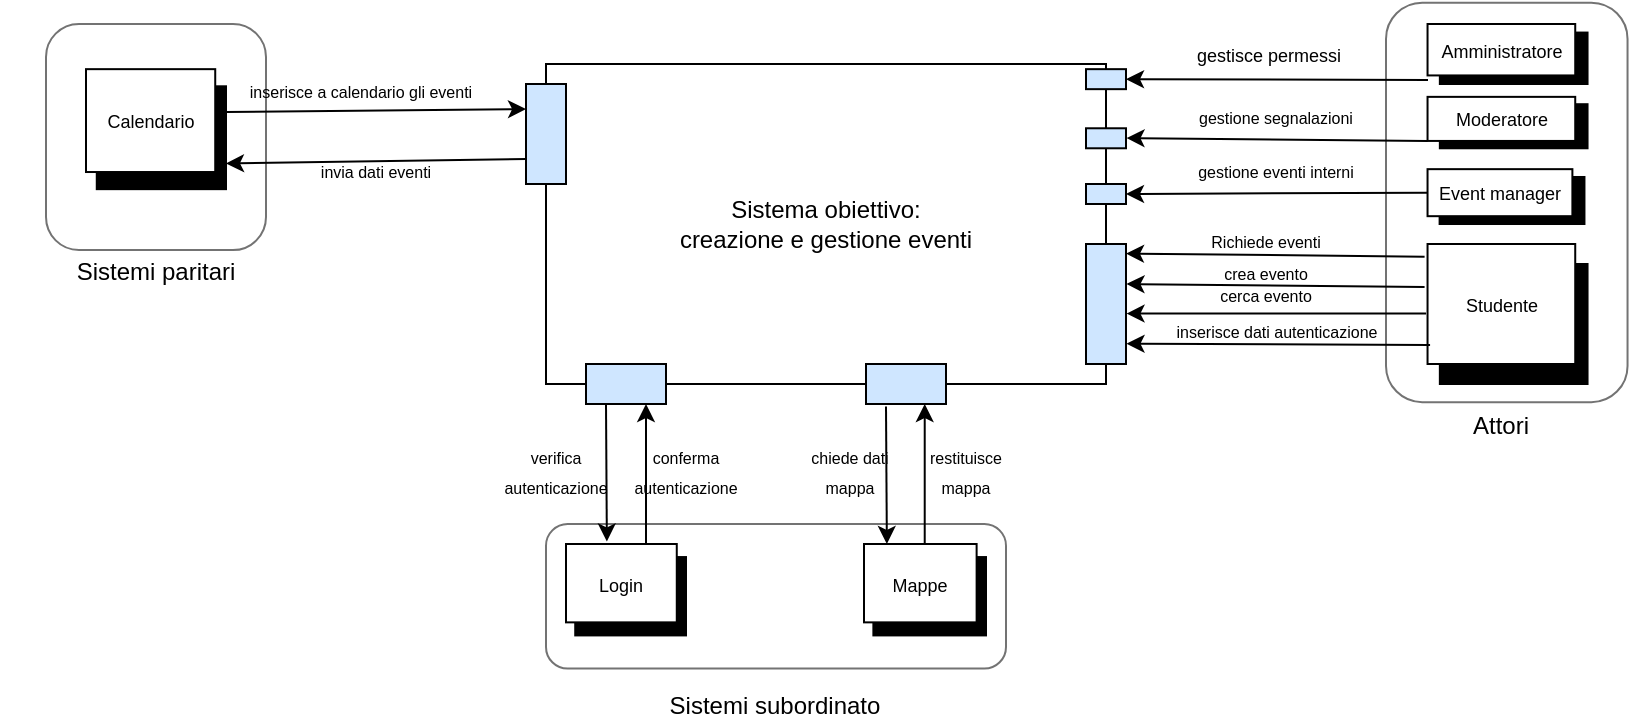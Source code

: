 <mxfile version="13.7.3" type="device"><diagram id="KGFHlMrA1GfvPfk03Ca8" name="Pagina-1"><mxGraphModel dx="262" dy="191" grid="1" gridSize="10" guides="1" tooltips="1" connect="1" arrows="1" fold="1" page="1" pageScale="1" pageWidth="827" pageHeight="1169" math="0" shadow="0"><root><mxCell id="0"/><mxCell id="1" parent="0"/><mxCell id="RQsQ7GfJx0eqEMZ06z_y-17" value="" style="rounded=1;whiteSpace=wrap;html=1;fillColor=none;strokeColor=#737373;" vertex="1" parent="1"><mxGeometry x="30" y="180" width="110" height="113.04" as="geometry"/></mxCell><mxCell id="RQsQ7GfJx0eqEMZ06z_y-127" value="" style="group" vertex="1" connectable="0" parent="1"><mxGeometry x="280" y="430" width="230" height="100" as="geometry"/></mxCell><mxCell id="RQsQ7GfJx0eqEMZ06z_y-18" value="" style="rounded=1;whiteSpace=wrap;html=1;fillColor=none;strokeColor=#737373;" vertex="1" parent="RQsQ7GfJx0eqEMZ06z_y-127"><mxGeometry width="230" height="72.309" as="geometry"/></mxCell><mxCell id="RQsQ7GfJx0eqEMZ06z_y-21" value="Sistemi subordinato" style="text;html=1;strokeColor=none;fillColor=none;align=center;verticalAlign=middle;whiteSpace=wrap;rounded=0;" vertex="1" parent="RQsQ7GfJx0eqEMZ06z_y-127"><mxGeometry x="58.69" y="81.54" width="111.034" height="18.46" as="geometry"/></mxCell><mxCell id="RQsQ7GfJx0eqEMZ06z_y-19" value="" style="rounded=1;whiteSpace=wrap;html=1;fillColor=none;strokeColor=#737373;" vertex="1" parent="1"><mxGeometry x="700" y="169.33" width="120.77" height="199.75" as="geometry"/></mxCell><mxCell id="RQsQ7GfJx0eqEMZ06z_y-1" value="Sistema obiettivo:&lt;br&gt;creazione e gestione eventi" style="rounded=0;whiteSpace=wrap;html=1;" vertex="1" parent="1"><mxGeometry x="280" y="200" width="280" height="160" as="geometry"/></mxCell><mxCell id="RQsQ7GfJx0eqEMZ06z_y-6" value="" style="rounded=0;whiteSpace=wrap;html=1;fillColor=#CFE6FF;" vertex="1" parent="1"><mxGeometry x="440" y="350" width="40" height="20" as="geometry"/></mxCell><mxCell id="RQsQ7GfJx0eqEMZ06z_y-8" value="" style="rounded=0;whiteSpace=wrap;html=1;fillColor=#CFE6FF;" vertex="1" parent="1"><mxGeometry x="300" y="350" width="40" height="20" as="geometry"/></mxCell><mxCell id="RQsQ7GfJx0eqEMZ06z_y-9" value="" style="rounded=0;whiteSpace=wrap;html=1;fillColor=#CFE6FF;" vertex="1" parent="1"><mxGeometry x="550" y="202.58" width="20" height="10" as="geometry"/></mxCell><mxCell id="RQsQ7GfJx0eqEMZ06z_y-12" value="" style="rounded=0;whiteSpace=wrap;html=1;fillColor=#CFE6FF;" vertex="1" parent="1"><mxGeometry x="550" y="232.14" width="20" height="10" as="geometry"/></mxCell><mxCell id="RQsQ7GfJx0eqEMZ06z_y-27" value="" style="group" vertex="1" connectable="0" parent="1"><mxGeometry x="290" y="440.0" width="60" height="45.71" as="geometry"/></mxCell><mxCell id="RQsQ7GfJx0eqEMZ06z_y-25" value="" style="group" vertex="1" connectable="0" parent="RQsQ7GfJx0eqEMZ06z_y-27"><mxGeometry width="60.0" height="45.71" as="geometry"/></mxCell><mxCell id="RQsQ7GfJx0eqEMZ06z_y-24" value="" style="rounded=0;whiteSpace=wrap;html=1;fillColor=#000000;" vertex="1" parent="RQsQ7GfJx0eqEMZ06z_y-25"><mxGeometry x="4.615" y="6.53" width="55.385" height="39.18" as="geometry"/></mxCell><mxCell id="RQsQ7GfJx0eqEMZ06z_y-23" value="&lt;font style=&quot;font-size: 9px&quot;&gt;Login&lt;/font&gt;" style="rounded=0;whiteSpace=wrap;html=1;" vertex="1" parent="RQsQ7GfJx0eqEMZ06z_y-25"><mxGeometry width="55.385" height="39.18" as="geometry"/></mxCell><mxCell id="RQsQ7GfJx0eqEMZ06z_y-36" value="" style="group" vertex="1" connectable="0" parent="1"><mxGeometry x="439" y="440.0" width="61" height="45.71" as="geometry"/></mxCell><mxCell id="RQsQ7GfJx0eqEMZ06z_y-37" value="" style="group" vertex="1" connectable="0" parent="RQsQ7GfJx0eqEMZ06z_y-36"><mxGeometry width="61" height="45.71" as="geometry"/></mxCell><mxCell id="RQsQ7GfJx0eqEMZ06z_y-38" value="" style="rounded=0;whiteSpace=wrap;html=1;fillColor=#000000;" vertex="1" parent="RQsQ7GfJx0eqEMZ06z_y-37"><mxGeometry x="4.692" y="6.53" width="56.308" height="39.18" as="geometry"/></mxCell><mxCell id="RQsQ7GfJx0eqEMZ06z_y-39" value="&lt;font style=&quot;font-size: 9px&quot;&gt;Mappe&lt;/font&gt;" style="rounded=0;whiteSpace=wrap;html=1;" vertex="1" parent="RQsQ7GfJx0eqEMZ06z_y-37"><mxGeometry width="56.308" height="39.18" as="geometry"/></mxCell><mxCell id="RQsQ7GfJx0eqEMZ06z_y-63" value="" style="rounded=0;whiteSpace=wrap;html=1;fillColor=#cfe6ff;" vertex="1" parent="1"><mxGeometry x="270" y="210" width="20" height="50" as="geometry"/></mxCell><mxCell id="RQsQ7GfJx0eqEMZ06z_y-70" value="&lt;font style=&quot;font-size: 7px&quot;&gt;&lt;br&gt;&lt;/font&gt;" style="edgeLabel;html=1;align=center;verticalAlign=middle;resizable=0;points=[];labelBackgroundColor=none;rotation=45;" vertex="1" connectable="0" parent="1"><mxGeometry x="245.001" y="349.998" as="geometry"><mxPoint x="-55.0" y="275.0" as="offset"/></mxGeometry></mxCell><mxCell id="RQsQ7GfJx0eqEMZ06z_y-57" value="" style="group" vertex="1" connectable="0" parent="1"><mxGeometry x="720.77" y="290" width="80" height="70" as="geometry"/></mxCell><mxCell id="RQsQ7GfJx0eqEMZ06z_y-58" value="" style="rounded=0;whiteSpace=wrap;html=1;fillColor=#000000;" vertex="1" parent="RQsQ7GfJx0eqEMZ06z_y-57"><mxGeometry x="6.154" y="10" width="73.846" height="60.0" as="geometry"/></mxCell><mxCell id="RQsQ7GfJx0eqEMZ06z_y-59" value="&lt;font style=&quot;font-size: 9px&quot;&gt;Studente&lt;/font&gt;" style="rounded=0;whiteSpace=wrap;html=1;" vertex="1" parent="RQsQ7GfJx0eqEMZ06z_y-57"><mxGeometry width="73.846" height="60.0" as="geometry"/></mxCell><mxCell id="RQsQ7GfJx0eqEMZ06z_y-82" value="" style="rounded=0;whiteSpace=wrap;html=1;fillColor=#CFE6FF;" vertex="1" parent="1"><mxGeometry x="550" y="260" width="20" height="10" as="geometry"/></mxCell><mxCell id="RQsQ7GfJx0eqEMZ06z_y-83" value="" style="rounded=0;whiteSpace=wrap;html=1;fillColor=#CFE6FF;" vertex="1" parent="1"><mxGeometry x="550" y="290" width="20" height="60" as="geometry"/></mxCell><mxCell id="RQsQ7GfJx0eqEMZ06z_y-86" value="" style="endArrow=classic;html=1;entryX=1.013;entryY=0.106;entryDx=0;entryDy=0;entryPerimeter=0;exitX=-0.02;exitY=0.359;exitDx=0;exitDy=0;exitPerimeter=0;" edge="1" parent="1" source="RQsQ7GfJx0eqEMZ06z_y-59"><mxGeometry width="50" height="50" relative="1" as="geometry"><mxPoint x="630.0" y="310" as="sourcePoint"/><mxPoint x="570.26" y="310" as="targetPoint"/></mxGeometry></mxCell><mxCell id="RQsQ7GfJx0eqEMZ06z_y-87" value="" style="endArrow=classic;html=1;entryX=1.013;entryY=0.106;entryDx=0;entryDy=0;entryPerimeter=0;exitX=-0.01;exitY=0.58;exitDx=0;exitDy=0;exitPerimeter=0;" edge="1" parent="1" source="RQsQ7GfJx0eqEMZ06z_y-59"><mxGeometry width="50" height="50" relative="1" as="geometry"><mxPoint x="630.0" y="324.8" as="sourcePoint"/><mxPoint x="570.26" y="324.8" as="targetPoint"/></mxGeometry></mxCell><mxCell id="RQsQ7GfJx0eqEMZ06z_y-89" value="" style="endArrow=classic;html=1;entryX=1.013;entryY=0.106;entryDx=0;entryDy=0;entryPerimeter=0;exitX=-0.02;exitY=0.106;exitDx=0;exitDy=0;exitPerimeter=0;" edge="1" parent="1" source="RQsQ7GfJx0eqEMZ06z_y-59"><mxGeometry width="50" height="50" relative="1" as="geometry"><mxPoint x="629.74" y="294.8" as="sourcePoint"/><mxPoint x="570.0" y="294.8" as="targetPoint"/></mxGeometry></mxCell><mxCell id="RQsQ7GfJx0eqEMZ06z_y-90" value="&lt;font style=&quot;font-size: 8px&quot;&gt;Richiede eventi&lt;/font&gt;" style="text;html=1;strokeColor=none;fillColor=none;align=center;verticalAlign=middle;whiteSpace=wrap;rounded=0;labelBackgroundColor=none;" vertex="1" parent="1"><mxGeometry x="590" y="283.04" width="100" height="10" as="geometry"/></mxCell><mxCell id="RQsQ7GfJx0eqEMZ06z_y-91" value="&lt;font style=&quot;font-size: 8px&quot;&gt;crea evento&lt;/font&gt;" style="text;html=1;strokeColor=none;fillColor=none;align=center;verticalAlign=middle;whiteSpace=wrap;rounded=0;labelBackgroundColor=none;" vertex="1" parent="1"><mxGeometry x="585" y="299.35" width="110" height="10" as="geometry"/></mxCell><mxCell id="RQsQ7GfJx0eqEMZ06z_y-92" value="&lt;font style=&quot;font-size: 8px&quot;&gt;cerca evento&lt;/font&gt;" style="text;html=1;strokeColor=none;fillColor=none;align=center;verticalAlign=middle;whiteSpace=wrap;rounded=0;labelBackgroundColor=none;" vertex="1" parent="1"><mxGeometry x="580" y="310" width="120" height="10" as="geometry"/></mxCell><mxCell id="RQsQ7GfJx0eqEMZ06z_y-94" value="" style="group" vertex="1" connectable="0" parent="1"><mxGeometry x="720.77" y="216.43" width="80" height="25.71" as="geometry"/></mxCell><mxCell id="RQsQ7GfJx0eqEMZ06z_y-75" value="" style="group" vertex="1" connectable="0" parent="RQsQ7GfJx0eqEMZ06z_y-94"><mxGeometry width="80" height="25.71" as="geometry"/></mxCell><mxCell id="RQsQ7GfJx0eqEMZ06z_y-76" value="" style="group" vertex="1" connectable="0" parent="RQsQ7GfJx0eqEMZ06z_y-75"><mxGeometry width="80" height="25.71" as="geometry"/></mxCell><mxCell id="RQsQ7GfJx0eqEMZ06z_y-77" value="" style="rounded=0;whiteSpace=wrap;html=1;fillColor=#000000;" vertex="1" parent="RQsQ7GfJx0eqEMZ06z_y-76"><mxGeometry x="6.154" y="3.673" width="73.846" height="22.037" as="geometry"/></mxCell><mxCell id="RQsQ7GfJx0eqEMZ06z_y-78" value="&lt;font style=&quot;font-size: 9px&quot;&gt;Moderatore&lt;/font&gt;" style="rounded=0;whiteSpace=wrap;html=1;" vertex="1" parent="RQsQ7GfJx0eqEMZ06z_y-76"><mxGeometry width="73.846" height="22.037" as="geometry"/></mxCell><mxCell id="RQsQ7GfJx0eqEMZ06z_y-95" value="" style="group" vertex="1" connectable="0" parent="1"><mxGeometry x="720.77" y="180" width="80" height="30" as="geometry"/></mxCell><mxCell id="RQsQ7GfJx0eqEMZ06z_y-50" value="" style="group" vertex="1" connectable="0" parent="RQsQ7GfJx0eqEMZ06z_y-95"><mxGeometry width="80" height="30" as="geometry"/></mxCell><mxCell id="RQsQ7GfJx0eqEMZ06z_y-46" value="" style="group" vertex="1" connectable="0" parent="RQsQ7GfJx0eqEMZ06z_y-50"><mxGeometry width="80" height="30" as="geometry"/></mxCell><mxCell id="RQsQ7GfJx0eqEMZ06z_y-47" value="" style="group" vertex="1" connectable="0" parent="RQsQ7GfJx0eqEMZ06z_y-46"><mxGeometry width="80" height="30" as="geometry"/></mxCell><mxCell id="RQsQ7GfJx0eqEMZ06z_y-48" value="" style="rounded=0;whiteSpace=wrap;html=1;fillColor=#000000;" vertex="1" parent="RQsQ7GfJx0eqEMZ06z_y-47"><mxGeometry x="6.154" y="4.286" width="73.846" height="25.714" as="geometry"/></mxCell><mxCell id="RQsQ7GfJx0eqEMZ06z_y-49" value="&lt;font style=&quot;font-size: 9px&quot;&gt;Amministratore&lt;/font&gt;" style="rounded=0;whiteSpace=wrap;html=1;" vertex="1" parent="RQsQ7GfJx0eqEMZ06z_y-47"><mxGeometry width="73.846" height="25.714" as="geometry"/></mxCell><mxCell id="RQsQ7GfJx0eqEMZ06z_y-96" value="" style="endArrow=classic;html=1;entryX=1;entryY=0.5;entryDx=0;entryDy=0;" edge="1" parent="1" target="RQsQ7GfJx0eqEMZ06z_y-9"><mxGeometry width="50" height="50" relative="1" as="geometry"><mxPoint x="721" y="208" as="sourcePoint"/><mxPoint x="570.26" y="214.8" as="targetPoint"/></mxGeometry></mxCell><mxCell id="RQsQ7GfJx0eqEMZ06z_y-97" value="" style="endArrow=classic;html=1;entryX=1.013;entryY=0.106;entryDx=0;entryDy=0;entryPerimeter=0;exitX=0;exitY=1;exitDx=0;exitDy=0;" edge="1" parent="1" source="RQsQ7GfJx0eqEMZ06z_y-78"><mxGeometry width="50" height="50" relative="1" as="geometry"><mxPoint x="630" y="221.526" as="sourcePoint"/><mxPoint x="570.26" y="237.04" as="targetPoint"/></mxGeometry></mxCell><mxCell id="RQsQ7GfJx0eqEMZ06z_y-98" value="" style="endArrow=classic;html=1;entryX=1;entryY=0.5;entryDx=0;entryDy=0;exitX=0;exitY=0.5;exitDx=0;exitDy=0;" edge="1" parent="1" source="RQsQ7GfJx0eqEMZ06z_y-53" target="RQsQ7GfJx0eqEMZ06z_y-82"><mxGeometry width="50" height="50" relative="1" as="geometry"><mxPoint x="629.74" y="249.998" as="sourcePoint"/><mxPoint x="570" y="254.08" as="targetPoint"/></mxGeometry></mxCell><mxCell id="RQsQ7GfJx0eqEMZ06z_y-100" value="&lt;font style=&quot;font-size: 9px&quot;&gt;&lt;font style=&quot;font-size: 9px&quot;&gt;gestisce permessi&lt;/font&gt;&lt;span style=&quot;color: rgba(0 , 0 , 0 , 0) ; font-family: monospace&quot;&gt;%3Cmx&lt;/span&gt;&lt;/font&gt;" style="text;html=1;strokeColor=none;fillColor=none;align=center;verticalAlign=middle;whiteSpace=wrap;rounded=0;labelBackgroundColor=none;" vertex="1" parent="1"><mxGeometry x="600" y="190" width="110" height="10" as="geometry"/></mxCell><mxCell id="RQsQ7GfJx0eqEMZ06z_y-107" value="" style="endArrow=classic;html=1;entryX=1.013;entryY=0.106;entryDx=0;entryDy=0;entryPerimeter=0;exitX=0.017;exitY=0.841;exitDx=0;exitDy=0;exitPerimeter=0;" edge="1" parent="1" source="RQsQ7GfJx0eqEMZ06z_y-59"><mxGeometry width="50" height="50" relative="1" as="geometry"><mxPoint x="630.0" y="339.86" as="sourcePoint"/><mxPoint x="570.26" y="339.86" as="targetPoint"/></mxGeometry></mxCell><mxCell id="RQsQ7GfJx0eqEMZ06z_y-108" value="&lt;font style=&quot;font-size: 8px ; line-height: 110%&quot;&gt;inserisce dati autenticazione&lt;/font&gt;" style="text;html=1;strokeColor=none;fillColor=none;align=center;verticalAlign=middle;whiteSpace=wrap;rounded=0;labelBackgroundColor=none;" vertex="1" parent="1"><mxGeometry x="572.5" y="320" width="145" height="25" as="geometry"/></mxCell><mxCell id="RQsQ7GfJx0eqEMZ06z_y-110" value="" style="endArrow=classic;html=1;" edge="1" parent="1"><mxGeometry width="50" height="50" relative="1" as="geometry"><mxPoint x="330" y="440" as="sourcePoint"/><mxPoint x="330" y="370" as="targetPoint"/></mxGeometry></mxCell><mxCell id="RQsQ7GfJx0eqEMZ06z_y-112" value="" style="endArrow=classic;html=1;exitX=0.25;exitY=1;exitDx=0;exitDy=0;entryX=0.369;entryY=-0.033;entryDx=0;entryDy=0;entryPerimeter=0;" edge="1" parent="1" source="RQsQ7GfJx0eqEMZ06z_y-8" target="RQsQ7GfJx0eqEMZ06z_y-23"><mxGeometry width="50" height="50" relative="1" as="geometry"><mxPoint x="370" y="460" as="sourcePoint"/><mxPoint x="420" y="410" as="targetPoint"/></mxGeometry></mxCell><mxCell id="RQsQ7GfJx0eqEMZ06z_y-113" value="&lt;font style=&quot;font-size: 8px&quot;&gt;conferma autenticazione&lt;/font&gt;" style="text;html=1;strokeColor=none;fillColor=none;align=center;verticalAlign=middle;whiteSpace=wrap;rounded=0;dashed=1;dashPattern=1 1;labelBackgroundColor=none;" vertex="1" parent="1"><mxGeometry x="330" y="392.58" width="40" height="20" as="geometry"/></mxCell><mxCell id="RQsQ7GfJx0eqEMZ06z_y-114" value="&lt;font style=&quot;font-size: 8px&quot;&gt;verifica autenticazione&lt;/font&gt;" style="text;html=1;strokeColor=none;fillColor=none;align=center;verticalAlign=middle;whiteSpace=wrap;rounded=0;dashed=1;dashPattern=1 1;labelBackgroundColor=none;" vertex="1" parent="1"><mxGeometry x="265" y="392.58" width="40" height="20" as="geometry"/></mxCell><mxCell id="RQsQ7GfJx0eqEMZ06z_y-116" value="" style="endArrow=classic;html=1;exitX=0.25;exitY=1;exitDx=0;exitDy=0;entryX=0.369;entryY=-0.033;entryDx=0;entryDy=0;entryPerimeter=0;" edge="1" parent="1"><mxGeometry width="50" height="50" relative="1" as="geometry"><mxPoint x="450" y="371.29" as="sourcePoint"/><mxPoint x="450.437" y="439.997" as="targetPoint"/></mxGeometry></mxCell><mxCell id="RQsQ7GfJx0eqEMZ06z_y-117" value="&lt;font style=&quot;font-size: 8px&quot;&gt;chiede dati mappa&lt;/font&gt;" style="text;html=1;strokeColor=none;fillColor=none;align=center;verticalAlign=middle;whiteSpace=wrap;rounded=0;dashed=1;dashPattern=1 1;labelBackgroundColor=none;" vertex="1" parent="1"><mxGeometry x="410" y="392.58" width="44" height="20" as="geometry"/></mxCell><mxCell id="RQsQ7GfJx0eqEMZ06z_y-118" value="" style="endArrow=classic;html=1;" edge="1" parent="1"><mxGeometry width="50" height="50" relative="1" as="geometry"><mxPoint x="469.36" y="440" as="sourcePoint"/><mxPoint x="469.36" y="370" as="targetPoint"/></mxGeometry></mxCell><mxCell id="RQsQ7GfJx0eqEMZ06z_y-119" value="&lt;font style=&quot;font-size: 8px&quot;&gt;restituisce mappa&lt;/font&gt;" style="text;html=1;strokeColor=none;fillColor=none;align=center;verticalAlign=middle;whiteSpace=wrap;rounded=0;dashed=1;dashPattern=1 1;labelBackgroundColor=none;" vertex="1" parent="1"><mxGeometry x="470" y="392.58" width="40" height="20" as="geometry"/></mxCell><mxCell id="RQsQ7GfJx0eqEMZ06z_y-122" value="" style="endArrow=classic;html=1;exitX=1;exitY=0.25;exitDx=0;exitDy=0;entryX=0;entryY=0.25;entryDx=0;entryDy=0;" edge="1" parent="1" source="RQsQ7GfJx0eqEMZ06z_y-30" target="RQsQ7GfJx0eqEMZ06z_y-63"><mxGeometry width="50" height="50" relative="1" as="geometry"><mxPoint x="220" y="270" as="sourcePoint"/><mxPoint x="270" y="220" as="targetPoint"/></mxGeometry></mxCell><mxCell id="RQsQ7GfJx0eqEMZ06z_y-124" value="&lt;font style=&quot;font-size: 8px&quot;&gt;inserisce a calendario gli eventi&lt;/font&gt;" style="text;html=1;strokeColor=none;fillColor=none;align=center;verticalAlign=middle;whiteSpace=wrap;rounded=0;dashed=1;dashPattern=1 1;labelBackgroundColor=none;" vertex="1" parent="1"><mxGeometry x="110" y="202.58" width="155" height="20" as="geometry"/></mxCell><mxCell id="RQsQ7GfJx0eqEMZ06z_y-125" value="" style="endArrow=classic;html=1;exitX=0;exitY=0.75;exitDx=0;exitDy=0;entryX=1;entryY=0.75;entryDx=0;entryDy=0;" edge="1" parent="1" source="RQsQ7GfJx0eqEMZ06z_y-63" target="RQsQ7GfJx0eqEMZ06z_y-30"><mxGeometry width="50" height="50" relative="1" as="geometry"><mxPoint x="200.0" y="234.009" as="sourcePoint"/><mxPoint x="280.0" y="232.5" as="targetPoint"/></mxGeometry></mxCell><mxCell id="RQsQ7GfJx0eqEMZ06z_y-126" value="&lt;font style=&quot;font-size: 8px&quot;&gt;invia dati eventi&lt;/font&gt;" style="text;html=1;strokeColor=none;fillColor=none;align=center;verticalAlign=middle;whiteSpace=wrap;rounded=0;dashed=1;dashPattern=1 1;labelBackgroundColor=none;" vertex="1" parent="1"><mxGeometry x="140" y="242.58" width="110" height="20" as="geometry"/></mxCell><mxCell id="RQsQ7GfJx0eqEMZ06z_y-22" value="Sistemi paritari" style="text;html=1;strokeColor=none;fillColor=none;align=center;verticalAlign=middle;whiteSpace=wrap;rounded=0;" vertex="1" parent="1"><mxGeometry x="20" y="298.696" width="130" height="11.304" as="geometry"/></mxCell><mxCell id="RQsQ7GfJx0eqEMZ06z_y-52" value="" style="rounded=0;whiteSpace=wrap;html=1;fillColor=#000000;" vertex="1" parent="1"><mxGeometry x="726.806" y="256.496" width="72.426" height="23.508" as="geometry"/></mxCell><mxCell id="RQsQ7GfJx0eqEMZ06z_y-53" value="&lt;font style=&quot;font-size: 9px&quot;&gt;Event manager&lt;/font&gt;" style="rounded=0;whiteSpace=wrap;html=1;" vertex="1" parent="1"><mxGeometry x="720.77" y="252.578" width="72.426" height="23.508" as="geometry"/></mxCell><mxCell id="RQsQ7GfJx0eqEMZ06z_y-20" value="Attori" style="text;html=1;strokeColor=none;fillColor=none;align=center;verticalAlign=middle;whiteSpace=wrap;rounded=0;" vertex="1" parent="1"><mxGeometry x="733.523" y="369.078" width="46.923" height="23.5" as="geometry"/></mxCell><mxCell id="RQsQ7GfJx0eqEMZ06z_y-129" value="&lt;font style=&quot;font-size: 8px&quot;&gt;gestione segnalazioni&lt;/font&gt;" style="text;html=1;strokeColor=none;fillColor=none;align=center;verticalAlign=middle;whiteSpace=wrap;rounded=0;dashed=1;dashPattern=1 1;labelBackgroundColor=none;" vertex="1" parent="1"><mxGeometry x="590" y="216.43" width="110" height="20" as="geometry"/></mxCell><mxCell id="RQsQ7GfJx0eqEMZ06z_y-130" value="&lt;font style=&quot;font-size: 8px&quot;&gt;gestione eventi interni&lt;/font&gt;" style="text;html=1;strokeColor=none;fillColor=none;align=center;verticalAlign=middle;whiteSpace=wrap;rounded=0;dashed=1;dashPattern=1 1;labelBackgroundColor=none;" vertex="1" parent="1"><mxGeometry x="590" y="242.58" width="110" height="20" as="geometry"/></mxCell><mxCell id="RQsQ7GfJx0eqEMZ06z_y-28" value="" style="group" vertex="1" connectable="0" parent="1"><mxGeometry x="50" y="202.58" width="70" height="60" as="geometry"/></mxCell><mxCell id="RQsQ7GfJx0eqEMZ06z_y-29" value="" style="group" vertex="1" connectable="0" parent="RQsQ7GfJx0eqEMZ06z_y-28"><mxGeometry width="70" height="60" as="geometry"/></mxCell><mxCell id="RQsQ7GfJx0eqEMZ06z_y-30" value="" style="rounded=0;whiteSpace=wrap;html=1;fillColor=#000000;" vertex="1" parent="RQsQ7GfJx0eqEMZ06z_y-29"><mxGeometry x="5.385" y="8.571" width="64.615" height="51.429" as="geometry"/></mxCell><mxCell id="RQsQ7GfJx0eqEMZ06z_y-31" value="&lt;font style=&quot;font-size: 9px&quot;&gt;Calendario&lt;/font&gt;" style="rounded=0;whiteSpace=wrap;html=1;" vertex="1" parent="RQsQ7GfJx0eqEMZ06z_y-29"><mxGeometry width="64.615" height="51.429" as="geometry"/></mxCell></root></mxGraphModel></diagram></mxfile>